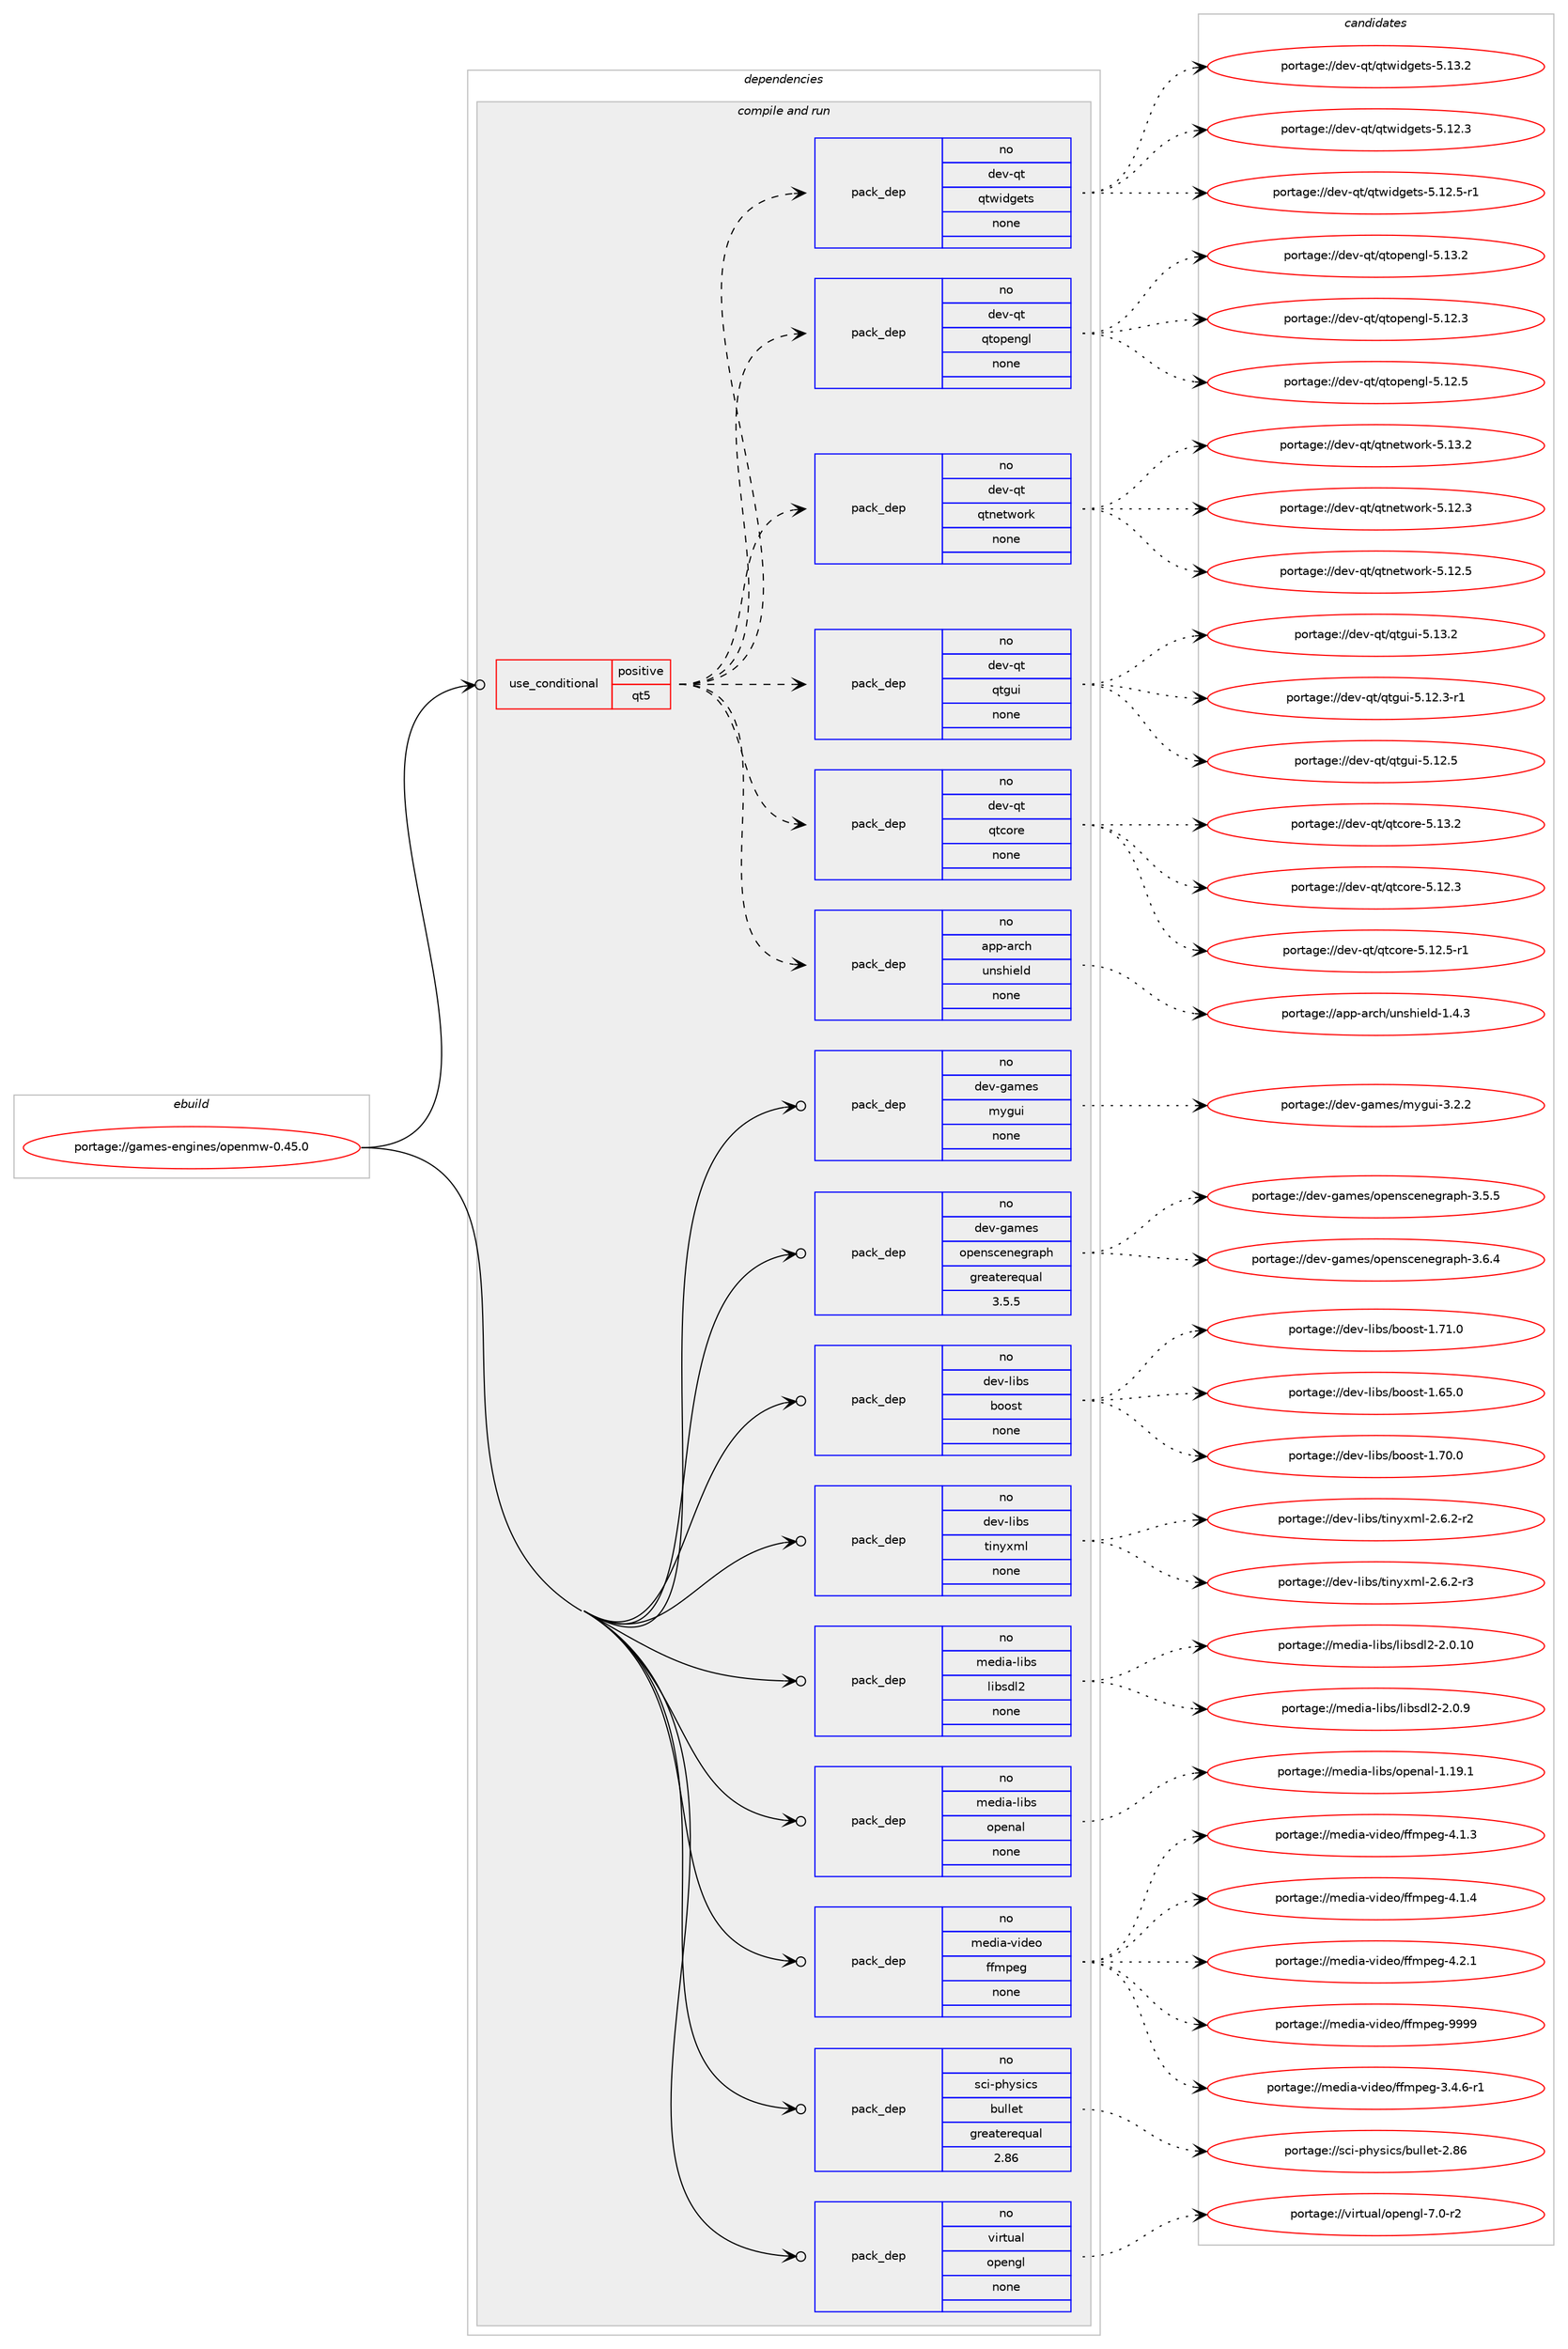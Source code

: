 digraph prolog {

# *************
# Graph options
# *************

newrank=true;
concentrate=true;
compound=true;
graph [rankdir=LR,fontname=Helvetica,fontsize=10,ranksep=1.5];#, ranksep=2.5, nodesep=0.2];
edge  [arrowhead=vee];
node  [fontname=Helvetica,fontsize=10];

# **********
# The ebuild
# **********

subgraph cluster_leftcol {
color=gray;
rank=same;
label=<<i>ebuild</i>>;
id [label="portage://games-engines/openmw-0.45.0", color=red, width=4, href="../games-engines/openmw-0.45.0.svg"];
}

# ****************
# The dependencies
# ****************

subgraph cluster_midcol {
color=gray;
label=<<i>dependencies</i>>;
subgraph cluster_compile {
fillcolor="#eeeeee";
style=filled;
label=<<i>compile</i>>;
}
subgraph cluster_compileandrun {
fillcolor="#eeeeee";
style=filled;
label=<<i>compile and run</i>>;
subgraph cond73029 {
dependency272211 [label=<<TABLE BORDER="0" CELLBORDER="1" CELLSPACING="0" CELLPADDING="4"><TR><TD ROWSPAN="3" CELLPADDING="10">use_conditional</TD></TR><TR><TD>positive</TD></TR><TR><TD>qt5</TD></TR></TABLE>>, shape=none, color=red];
subgraph pack195339 {
dependency272212 [label=<<TABLE BORDER="0" CELLBORDER="1" CELLSPACING="0" CELLPADDING="4" WIDTH="220"><TR><TD ROWSPAN="6" CELLPADDING="30">pack_dep</TD></TR><TR><TD WIDTH="110">no</TD></TR><TR><TD>app-arch</TD></TR><TR><TD>unshield</TD></TR><TR><TD>none</TD></TR><TR><TD></TD></TR></TABLE>>, shape=none, color=blue];
}
dependency272211:e -> dependency272212:w [weight=20,style="dashed",arrowhead="vee"];
subgraph pack195340 {
dependency272213 [label=<<TABLE BORDER="0" CELLBORDER="1" CELLSPACING="0" CELLPADDING="4" WIDTH="220"><TR><TD ROWSPAN="6" CELLPADDING="30">pack_dep</TD></TR><TR><TD WIDTH="110">no</TD></TR><TR><TD>dev-qt</TD></TR><TR><TD>qtcore</TD></TR><TR><TD>none</TD></TR><TR><TD></TD></TR></TABLE>>, shape=none, color=blue];
}
dependency272211:e -> dependency272213:w [weight=20,style="dashed",arrowhead="vee"];
subgraph pack195341 {
dependency272214 [label=<<TABLE BORDER="0" CELLBORDER="1" CELLSPACING="0" CELLPADDING="4" WIDTH="220"><TR><TD ROWSPAN="6" CELLPADDING="30">pack_dep</TD></TR><TR><TD WIDTH="110">no</TD></TR><TR><TD>dev-qt</TD></TR><TR><TD>qtgui</TD></TR><TR><TD>none</TD></TR><TR><TD></TD></TR></TABLE>>, shape=none, color=blue];
}
dependency272211:e -> dependency272214:w [weight=20,style="dashed",arrowhead="vee"];
subgraph pack195342 {
dependency272215 [label=<<TABLE BORDER="0" CELLBORDER="1" CELLSPACING="0" CELLPADDING="4" WIDTH="220"><TR><TD ROWSPAN="6" CELLPADDING="30">pack_dep</TD></TR><TR><TD WIDTH="110">no</TD></TR><TR><TD>dev-qt</TD></TR><TR><TD>qtnetwork</TD></TR><TR><TD>none</TD></TR><TR><TD></TD></TR></TABLE>>, shape=none, color=blue];
}
dependency272211:e -> dependency272215:w [weight=20,style="dashed",arrowhead="vee"];
subgraph pack195343 {
dependency272216 [label=<<TABLE BORDER="0" CELLBORDER="1" CELLSPACING="0" CELLPADDING="4" WIDTH="220"><TR><TD ROWSPAN="6" CELLPADDING="30">pack_dep</TD></TR><TR><TD WIDTH="110">no</TD></TR><TR><TD>dev-qt</TD></TR><TR><TD>qtopengl</TD></TR><TR><TD>none</TD></TR><TR><TD></TD></TR></TABLE>>, shape=none, color=blue];
}
dependency272211:e -> dependency272216:w [weight=20,style="dashed",arrowhead="vee"];
subgraph pack195344 {
dependency272217 [label=<<TABLE BORDER="0" CELLBORDER="1" CELLSPACING="0" CELLPADDING="4" WIDTH="220"><TR><TD ROWSPAN="6" CELLPADDING="30">pack_dep</TD></TR><TR><TD WIDTH="110">no</TD></TR><TR><TD>dev-qt</TD></TR><TR><TD>qtwidgets</TD></TR><TR><TD>none</TD></TR><TR><TD></TD></TR></TABLE>>, shape=none, color=blue];
}
dependency272211:e -> dependency272217:w [weight=20,style="dashed",arrowhead="vee"];
}
id:e -> dependency272211:w [weight=20,style="solid",arrowhead="odotvee"];
subgraph pack195345 {
dependency272218 [label=<<TABLE BORDER="0" CELLBORDER="1" CELLSPACING="0" CELLPADDING="4" WIDTH="220"><TR><TD ROWSPAN="6" CELLPADDING="30">pack_dep</TD></TR><TR><TD WIDTH="110">no</TD></TR><TR><TD>dev-games</TD></TR><TR><TD>mygui</TD></TR><TR><TD>none</TD></TR><TR><TD></TD></TR></TABLE>>, shape=none, color=blue];
}
id:e -> dependency272218:w [weight=20,style="solid",arrowhead="odotvee"];
subgraph pack195346 {
dependency272219 [label=<<TABLE BORDER="0" CELLBORDER="1" CELLSPACING="0" CELLPADDING="4" WIDTH="220"><TR><TD ROWSPAN="6" CELLPADDING="30">pack_dep</TD></TR><TR><TD WIDTH="110">no</TD></TR><TR><TD>dev-games</TD></TR><TR><TD>openscenegraph</TD></TR><TR><TD>greaterequal</TD></TR><TR><TD>3.5.5</TD></TR></TABLE>>, shape=none, color=blue];
}
id:e -> dependency272219:w [weight=20,style="solid",arrowhead="odotvee"];
subgraph pack195347 {
dependency272220 [label=<<TABLE BORDER="0" CELLBORDER="1" CELLSPACING="0" CELLPADDING="4" WIDTH="220"><TR><TD ROWSPAN="6" CELLPADDING="30">pack_dep</TD></TR><TR><TD WIDTH="110">no</TD></TR><TR><TD>dev-libs</TD></TR><TR><TD>boost</TD></TR><TR><TD>none</TD></TR><TR><TD></TD></TR></TABLE>>, shape=none, color=blue];
}
id:e -> dependency272220:w [weight=20,style="solid",arrowhead="odotvee"];
subgraph pack195348 {
dependency272221 [label=<<TABLE BORDER="0" CELLBORDER="1" CELLSPACING="0" CELLPADDING="4" WIDTH="220"><TR><TD ROWSPAN="6" CELLPADDING="30">pack_dep</TD></TR><TR><TD WIDTH="110">no</TD></TR><TR><TD>dev-libs</TD></TR><TR><TD>tinyxml</TD></TR><TR><TD>none</TD></TR><TR><TD></TD></TR></TABLE>>, shape=none, color=blue];
}
id:e -> dependency272221:w [weight=20,style="solid",arrowhead="odotvee"];
subgraph pack195349 {
dependency272222 [label=<<TABLE BORDER="0" CELLBORDER="1" CELLSPACING="0" CELLPADDING="4" WIDTH="220"><TR><TD ROWSPAN="6" CELLPADDING="30">pack_dep</TD></TR><TR><TD WIDTH="110">no</TD></TR><TR><TD>media-libs</TD></TR><TR><TD>libsdl2</TD></TR><TR><TD>none</TD></TR><TR><TD></TD></TR></TABLE>>, shape=none, color=blue];
}
id:e -> dependency272222:w [weight=20,style="solid",arrowhead="odotvee"];
subgraph pack195350 {
dependency272223 [label=<<TABLE BORDER="0" CELLBORDER="1" CELLSPACING="0" CELLPADDING="4" WIDTH="220"><TR><TD ROWSPAN="6" CELLPADDING="30">pack_dep</TD></TR><TR><TD WIDTH="110">no</TD></TR><TR><TD>media-libs</TD></TR><TR><TD>openal</TD></TR><TR><TD>none</TD></TR><TR><TD></TD></TR></TABLE>>, shape=none, color=blue];
}
id:e -> dependency272223:w [weight=20,style="solid",arrowhead="odotvee"];
subgraph pack195351 {
dependency272224 [label=<<TABLE BORDER="0" CELLBORDER="1" CELLSPACING="0" CELLPADDING="4" WIDTH="220"><TR><TD ROWSPAN="6" CELLPADDING="30">pack_dep</TD></TR><TR><TD WIDTH="110">no</TD></TR><TR><TD>media-video</TD></TR><TR><TD>ffmpeg</TD></TR><TR><TD>none</TD></TR><TR><TD></TD></TR></TABLE>>, shape=none, color=blue];
}
id:e -> dependency272224:w [weight=20,style="solid",arrowhead="odotvee"];
subgraph pack195352 {
dependency272225 [label=<<TABLE BORDER="0" CELLBORDER="1" CELLSPACING="0" CELLPADDING="4" WIDTH="220"><TR><TD ROWSPAN="6" CELLPADDING="30">pack_dep</TD></TR><TR><TD WIDTH="110">no</TD></TR><TR><TD>sci-physics</TD></TR><TR><TD>bullet</TD></TR><TR><TD>greaterequal</TD></TR><TR><TD>2.86</TD></TR></TABLE>>, shape=none, color=blue];
}
id:e -> dependency272225:w [weight=20,style="solid",arrowhead="odotvee"];
subgraph pack195353 {
dependency272226 [label=<<TABLE BORDER="0" CELLBORDER="1" CELLSPACING="0" CELLPADDING="4" WIDTH="220"><TR><TD ROWSPAN="6" CELLPADDING="30">pack_dep</TD></TR><TR><TD WIDTH="110">no</TD></TR><TR><TD>virtual</TD></TR><TR><TD>opengl</TD></TR><TR><TD>none</TD></TR><TR><TD></TD></TR></TABLE>>, shape=none, color=blue];
}
id:e -> dependency272226:w [weight=20,style="solid",arrowhead="odotvee"];
}
subgraph cluster_run {
fillcolor="#eeeeee";
style=filled;
label=<<i>run</i>>;
}
}

# **************
# The candidates
# **************

subgraph cluster_choices {
rank=same;
color=gray;
label=<<i>candidates</i>>;

subgraph choice195339 {
color=black;
nodesep=1;
choiceportage9711211245971149910447117110115104105101108100454946524651 [label="portage://app-arch/unshield-1.4.3", color=red, width=4,href="../app-arch/unshield-1.4.3.svg"];
dependency272212:e -> choiceportage9711211245971149910447117110115104105101108100454946524651:w [style=dotted,weight="100"];
}
subgraph choice195340 {
color=black;
nodesep=1;
choiceportage10010111845113116471131169911111410145534649504651 [label="portage://dev-qt/qtcore-5.12.3", color=red, width=4,href="../dev-qt/qtcore-5.12.3.svg"];
choiceportage100101118451131164711311699111114101455346495046534511449 [label="portage://dev-qt/qtcore-5.12.5-r1", color=red, width=4,href="../dev-qt/qtcore-5.12.5-r1.svg"];
choiceportage10010111845113116471131169911111410145534649514650 [label="portage://dev-qt/qtcore-5.13.2", color=red, width=4,href="../dev-qt/qtcore-5.13.2.svg"];
dependency272213:e -> choiceportage10010111845113116471131169911111410145534649504651:w [style=dotted,weight="100"];
dependency272213:e -> choiceportage100101118451131164711311699111114101455346495046534511449:w [style=dotted,weight="100"];
dependency272213:e -> choiceportage10010111845113116471131169911111410145534649514650:w [style=dotted,weight="100"];
}
subgraph choice195341 {
color=black;
nodesep=1;
choiceportage1001011184511311647113116103117105455346495046514511449 [label="portage://dev-qt/qtgui-5.12.3-r1", color=red, width=4,href="../dev-qt/qtgui-5.12.3-r1.svg"];
choiceportage100101118451131164711311610311710545534649504653 [label="portage://dev-qt/qtgui-5.12.5", color=red, width=4,href="../dev-qt/qtgui-5.12.5.svg"];
choiceportage100101118451131164711311610311710545534649514650 [label="portage://dev-qt/qtgui-5.13.2", color=red, width=4,href="../dev-qt/qtgui-5.13.2.svg"];
dependency272214:e -> choiceportage1001011184511311647113116103117105455346495046514511449:w [style=dotted,weight="100"];
dependency272214:e -> choiceportage100101118451131164711311610311710545534649504653:w [style=dotted,weight="100"];
dependency272214:e -> choiceportage100101118451131164711311610311710545534649514650:w [style=dotted,weight="100"];
}
subgraph choice195342 {
color=black;
nodesep=1;
choiceportage100101118451131164711311611010111611911111410745534649504651 [label="portage://dev-qt/qtnetwork-5.12.3", color=red, width=4,href="../dev-qt/qtnetwork-5.12.3.svg"];
choiceportage100101118451131164711311611010111611911111410745534649504653 [label="portage://dev-qt/qtnetwork-5.12.5", color=red, width=4,href="../dev-qt/qtnetwork-5.12.5.svg"];
choiceportage100101118451131164711311611010111611911111410745534649514650 [label="portage://dev-qt/qtnetwork-5.13.2", color=red, width=4,href="../dev-qt/qtnetwork-5.13.2.svg"];
dependency272215:e -> choiceportage100101118451131164711311611010111611911111410745534649504651:w [style=dotted,weight="100"];
dependency272215:e -> choiceportage100101118451131164711311611010111611911111410745534649504653:w [style=dotted,weight="100"];
dependency272215:e -> choiceportage100101118451131164711311611010111611911111410745534649514650:w [style=dotted,weight="100"];
}
subgraph choice195343 {
color=black;
nodesep=1;
choiceportage100101118451131164711311611111210111010310845534649504651 [label="portage://dev-qt/qtopengl-5.12.3", color=red, width=4,href="../dev-qt/qtopengl-5.12.3.svg"];
choiceportage100101118451131164711311611111210111010310845534649504653 [label="portage://dev-qt/qtopengl-5.12.5", color=red, width=4,href="../dev-qt/qtopengl-5.12.5.svg"];
choiceportage100101118451131164711311611111210111010310845534649514650 [label="portage://dev-qt/qtopengl-5.13.2", color=red, width=4,href="../dev-qt/qtopengl-5.13.2.svg"];
dependency272216:e -> choiceportage100101118451131164711311611111210111010310845534649504651:w [style=dotted,weight="100"];
dependency272216:e -> choiceportage100101118451131164711311611111210111010310845534649504653:w [style=dotted,weight="100"];
dependency272216:e -> choiceportage100101118451131164711311611111210111010310845534649514650:w [style=dotted,weight="100"];
}
subgraph choice195344 {
color=black;
nodesep=1;
choiceportage100101118451131164711311611910510010310111611545534649504651 [label="portage://dev-qt/qtwidgets-5.12.3", color=red, width=4,href="../dev-qt/qtwidgets-5.12.3.svg"];
choiceportage1001011184511311647113116119105100103101116115455346495046534511449 [label="portage://dev-qt/qtwidgets-5.12.5-r1", color=red, width=4,href="../dev-qt/qtwidgets-5.12.5-r1.svg"];
choiceportage100101118451131164711311611910510010310111611545534649514650 [label="portage://dev-qt/qtwidgets-5.13.2", color=red, width=4,href="../dev-qt/qtwidgets-5.13.2.svg"];
dependency272217:e -> choiceportage100101118451131164711311611910510010310111611545534649504651:w [style=dotted,weight="100"];
dependency272217:e -> choiceportage1001011184511311647113116119105100103101116115455346495046534511449:w [style=dotted,weight="100"];
dependency272217:e -> choiceportage100101118451131164711311611910510010310111611545534649514650:w [style=dotted,weight="100"];
}
subgraph choice195345 {
color=black;
nodesep=1;
choiceportage100101118451039710910111547109121103117105455146504650 [label="portage://dev-games/mygui-3.2.2", color=red, width=4,href="../dev-games/mygui-3.2.2.svg"];
dependency272218:e -> choiceportage100101118451039710910111547109121103117105455146504650:w [style=dotted,weight="100"];
}
subgraph choice195346 {
color=black;
nodesep=1;
choiceportage1001011184510397109101115471111121011101159910111010110311497112104455146534653 [label="portage://dev-games/openscenegraph-3.5.5", color=red, width=4,href="../dev-games/openscenegraph-3.5.5.svg"];
choiceportage1001011184510397109101115471111121011101159910111010110311497112104455146544652 [label="portage://dev-games/openscenegraph-3.6.4", color=red, width=4,href="../dev-games/openscenegraph-3.6.4.svg"];
dependency272219:e -> choiceportage1001011184510397109101115471111121011101159910111010110311497112104455146534653:w [style=dotted,weight="100"];
dependency272219:e -> choiceportage1001011184510397109101115471111121011101159910111010110311497112104455146544652:w [style=dotted,weight="100"];
}
subgraph choice195347 {
color=black;
nodesep=1;
choiceportage1001011184510810598115479811111111511645494654534648 [label="portage://dev-libs/boost-1.65.0", color=red, width=4,href="../dev-libs/boost-1.65.0.svg"];
choiceportage1001011184510810598115479811111111511645494655484648 [label="portage://dev-libs/boost-1.70.0", color=red, width=4,href="../dev-libs/boost-1.70.0.svg"];
choiceportage1001011184510810598115479811111111511645494655494648 [label="portage://dev-libs/boost-1.71.0", color=red, width=4,href="../dev-libs/boost-1.71.0.svg"];
dependency272220:e -> choiceportage1001011184510810598115479811111111511645494654534648:w [style=dotted,weight="100"];
dependency272220:e -> choiceportage1001011184510810598115479811111111511645494655484648:w [style=dotted,weight="100"];
dependency272220:e -> choiceportage1001011184510810598115479811111111511645494655494648:w [style=dotted,weight="100"];
}
subgraph choice195348 {
color=black;
nodesep=1;
choiceportage1001011184510810598115471161051101211201091084550465446504511450 [label="portage://dev-libs/tinyxml-2.6.2-r2", color=red, width=4,href="../dev-libs/tinyxml-2.6.2-r2.svg"];
choiceportage1001011184510810598115471161051101211201091084550465446504511451 [label="portage://dev-libs/tinyxml-2.6.2-r3", color=red, width=4,href="../dev-libs/tinyxml-2.6.2-r3.svg"];
dependency272221:e -> choiceportage1001011184510810598115471161051101211201091084550465446504511450:w [style=dotted,weight="100"];
dependency272221:e -> choiceportage1001011184510810598115471161051101211201091084550465446504511451:w [style=dotted,weight="100"];
}
subgraph choice195349 {
color=black;
nodesep=1;
choiceportage10910110010597451081059811547108105981151001085045504648464948 [label="portage://media-libs/libsdl2-2.0.10", color=red, width=4,href="../media-libs/libsdl2-2.0.10.svg"];
choiceportage109101100105974510810598115471081059811510010850455046484657 [label="portage://media-libs/libsdl2-2.0.9", color=red, width=4,href="../media-libs/libsdl2-2.0.9.svg"];
dependency272222:e -> choiceportage10910110010597451081059811547108105981151001085045504648464948:w [style=dotted,weight="100"];
dependency272222:e -> choiceportage109101100105974510810598115471081059811510010850455046484657:w [style=dotted,weight="100"];
}
subgraph choice195350 {
color=black;
nodesep=1;
choiceportage109101100105974510810598115471111121011109710845494649574649 [label="portage://media-libs/openal-1.19.1", color=red, width=4,href="../media-libs/openal-1.19.1.svg"];
dependency272223:e -> choiceportage109101100105974510810598115471111121011109710845494649574649:w [style=dotted,weight="100"];
}
subgraph choice195351 {
color=black;
nodesep=1;
choiceportage1091011001059745118105100101111471021021091121011034551465246544511449 [label="portage://media-video/ffmpeg-3.4.6-r1", color=red, width=4,href="../media-video/ffmpeg-3.4.6-r1.svg"];
choiceportage109101100105974511810510010111147102102109112101103455246494651 [label="portage://media-video/ffmpeg-4.1.3", color=red, width=4,href="../media-video/ffmpeg-4.1.3.svg"];
choiceportage109101100105974511810510010111147102102109112101103455246494652 [label="portage://media-video/ffmpeg-4.1.4", color=red, width=4,href="../media-video/ffmpeg-4.1.4.svg"];
choiceportage109101100105974511810510010111147102102109112101103455246504649 [label="portage://media-video/ffmpeg-4.2.1", color=red, width=4,href="../media-video/ffmpeg-4.2.1.svg"];
choiceportage1091011001059745118105100101111471021021091121011034557575757 [label="portage://media-video/ffmpeg-9999", color=red, width=4,href="../media-video/ffmpeg-9999.svg"];
dependency272224:e -> choiceportage1091011001059745118105100101111471021021091121011034551465246544511449:w [style=dotted,weight="100"];
dependency272224:e -> choiceportage109101100105974511810510010111147102102109112101103455246494651:w [style=dotted,weight="100"];
dependency272224:e -> choiceportage109101100105974511810510010111147102102109112101103455246494652:w [style=dotted,weight="100"];
dependency272224:e -> choiceportage109101100105974511810510010111147102102109112101103455246504649:w [style=dotted,weight="100"];
dependency272224:e -> choiceportage1091011001059745118105100101111471021021091121011034557575757:w [style=dotted,weight="100"];
}
subgraph choice195352 {
color=black;
nodesep=1;
choiceportage11599105451121041211151059911547981171081081011164550465654 [label="portage://sci-physics/bullet-2.86", color=red, width=4,href="../sci-physics/bullet-2.86.svg"];
dependency272225:e -> choiceportage11599105451121041211151059911547981171081081011164550465654:w [style=dotted,weight="100"];
}
subgraph choice195353 {
color=black;
nodesep=1;
choiceportage1181051141161179710847111112101110103108455546484511450 [label="portage://virtual/opengl-7.0-r2", color=red, width=4,href="../virtual/opengl-7.0-r2.svg"];
dependency272226:e -> choiceportage1181051141161179710847111112101110103108455546484511450:w [style=dotted,weight="100"];
}
}

}
